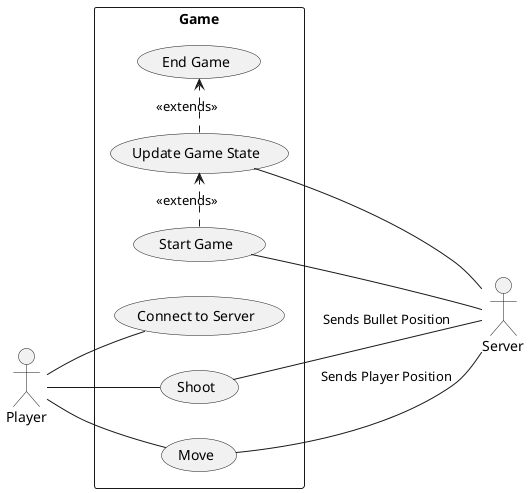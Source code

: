 @startuml Use Case Diagram
left to right direction
actor Player
actor Server
rectangle "Game" {
    Player -- (Connect to Server)
    (Start Game) -- Server
    Player -- (Shoot)
    Player -- (Move)
    (Update Game State) .> (End Game) : <<extends>>
    (Shoot) -- Server : Sends Bullet Position
    (Move) -- Server : Sends Player Position
    Server -- (Update Game State)
    (Start Game) .> (Update Game State) : <<extends>>
}
@enduml